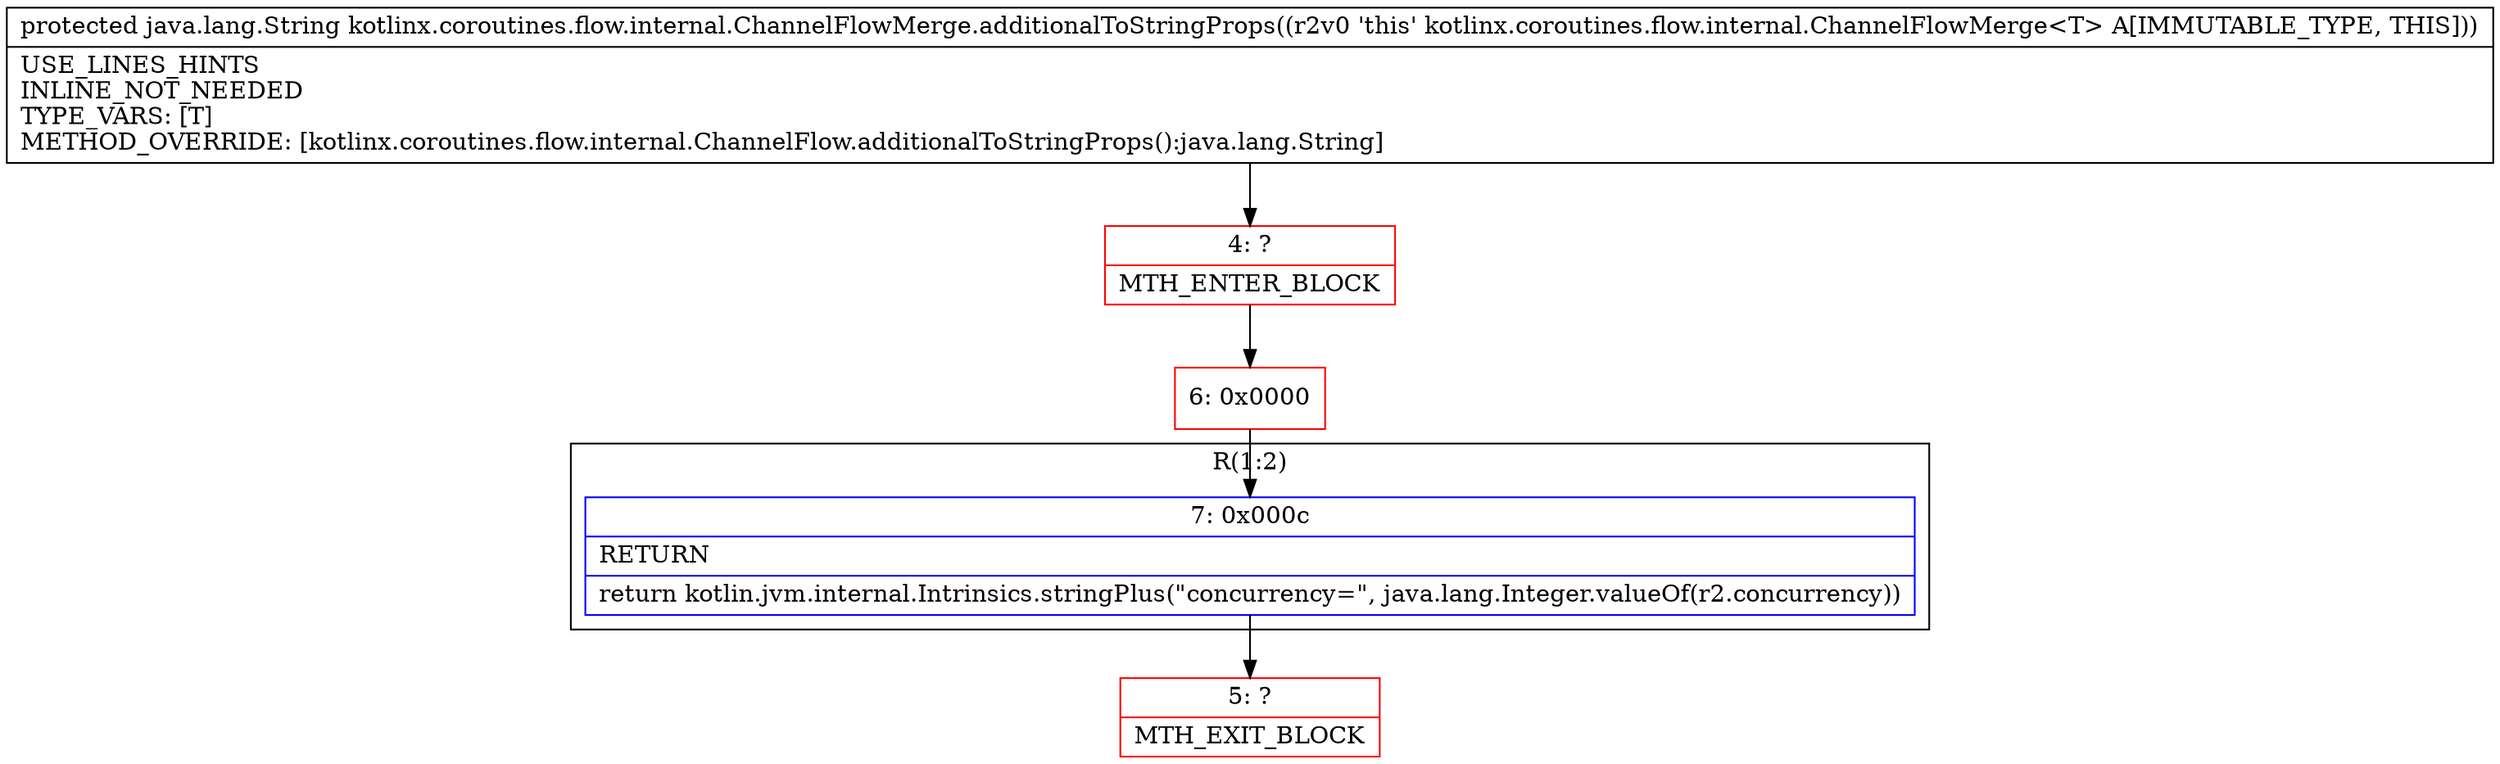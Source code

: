 digraph "CFG forkotlinx.coroutines.flow.internal.ChannelFlowMerge.additionalToStringProps()Ljava\/lang\/String;" {
subgraph cluster_Region_1947313403 {
label = "R(1:2)";
node [shape=record,color=blue];
Node_7 [shape=record,label="{7\:\ 0x000c|RETURN\l|return kotlin.jvm.internal.Intrinsics.stringPlus(\"concurrency=\", java.lang.Integer.valueOf(r2.concurrency))\l}"];
}
Node_4 [shape=record,color=red,label="{4\:\ ?|MTH_ENTER_BLOCK\l}"];
Node_6 [shape=record,color=red,label="{6\:\ 0x0000}"];
Node_5 [shape=record,color=red,label="{5\:\ ?|MTH_EXIT_BLOCK\l}"];
MethodNode[shape=record,label="{protected java.lang.String kotlinx.coroutines.flow.internal.ChannelFlowMerge.additionalToStringProps((r2v0 'this' kotlinx.coroutines.flow.internal.ChannelFlowMerge\<T\> A[IMMUTABLE_TYPE, THIS]))  | USE_LINES_HINTS\lINLINE_NOT_NEEDED\lTYPE_VARS: [T]\lMETHOD_OVERRIDE: [kotlinx.coroutines.flow.internal.ChannelFlow.additionalToStringProps():java.lang.String]\l}"];
MethodNode -> Node_4;Node_7 -> Node_5;
Node_4 -> Node_6;
Node_6 -> Node_7;
}

